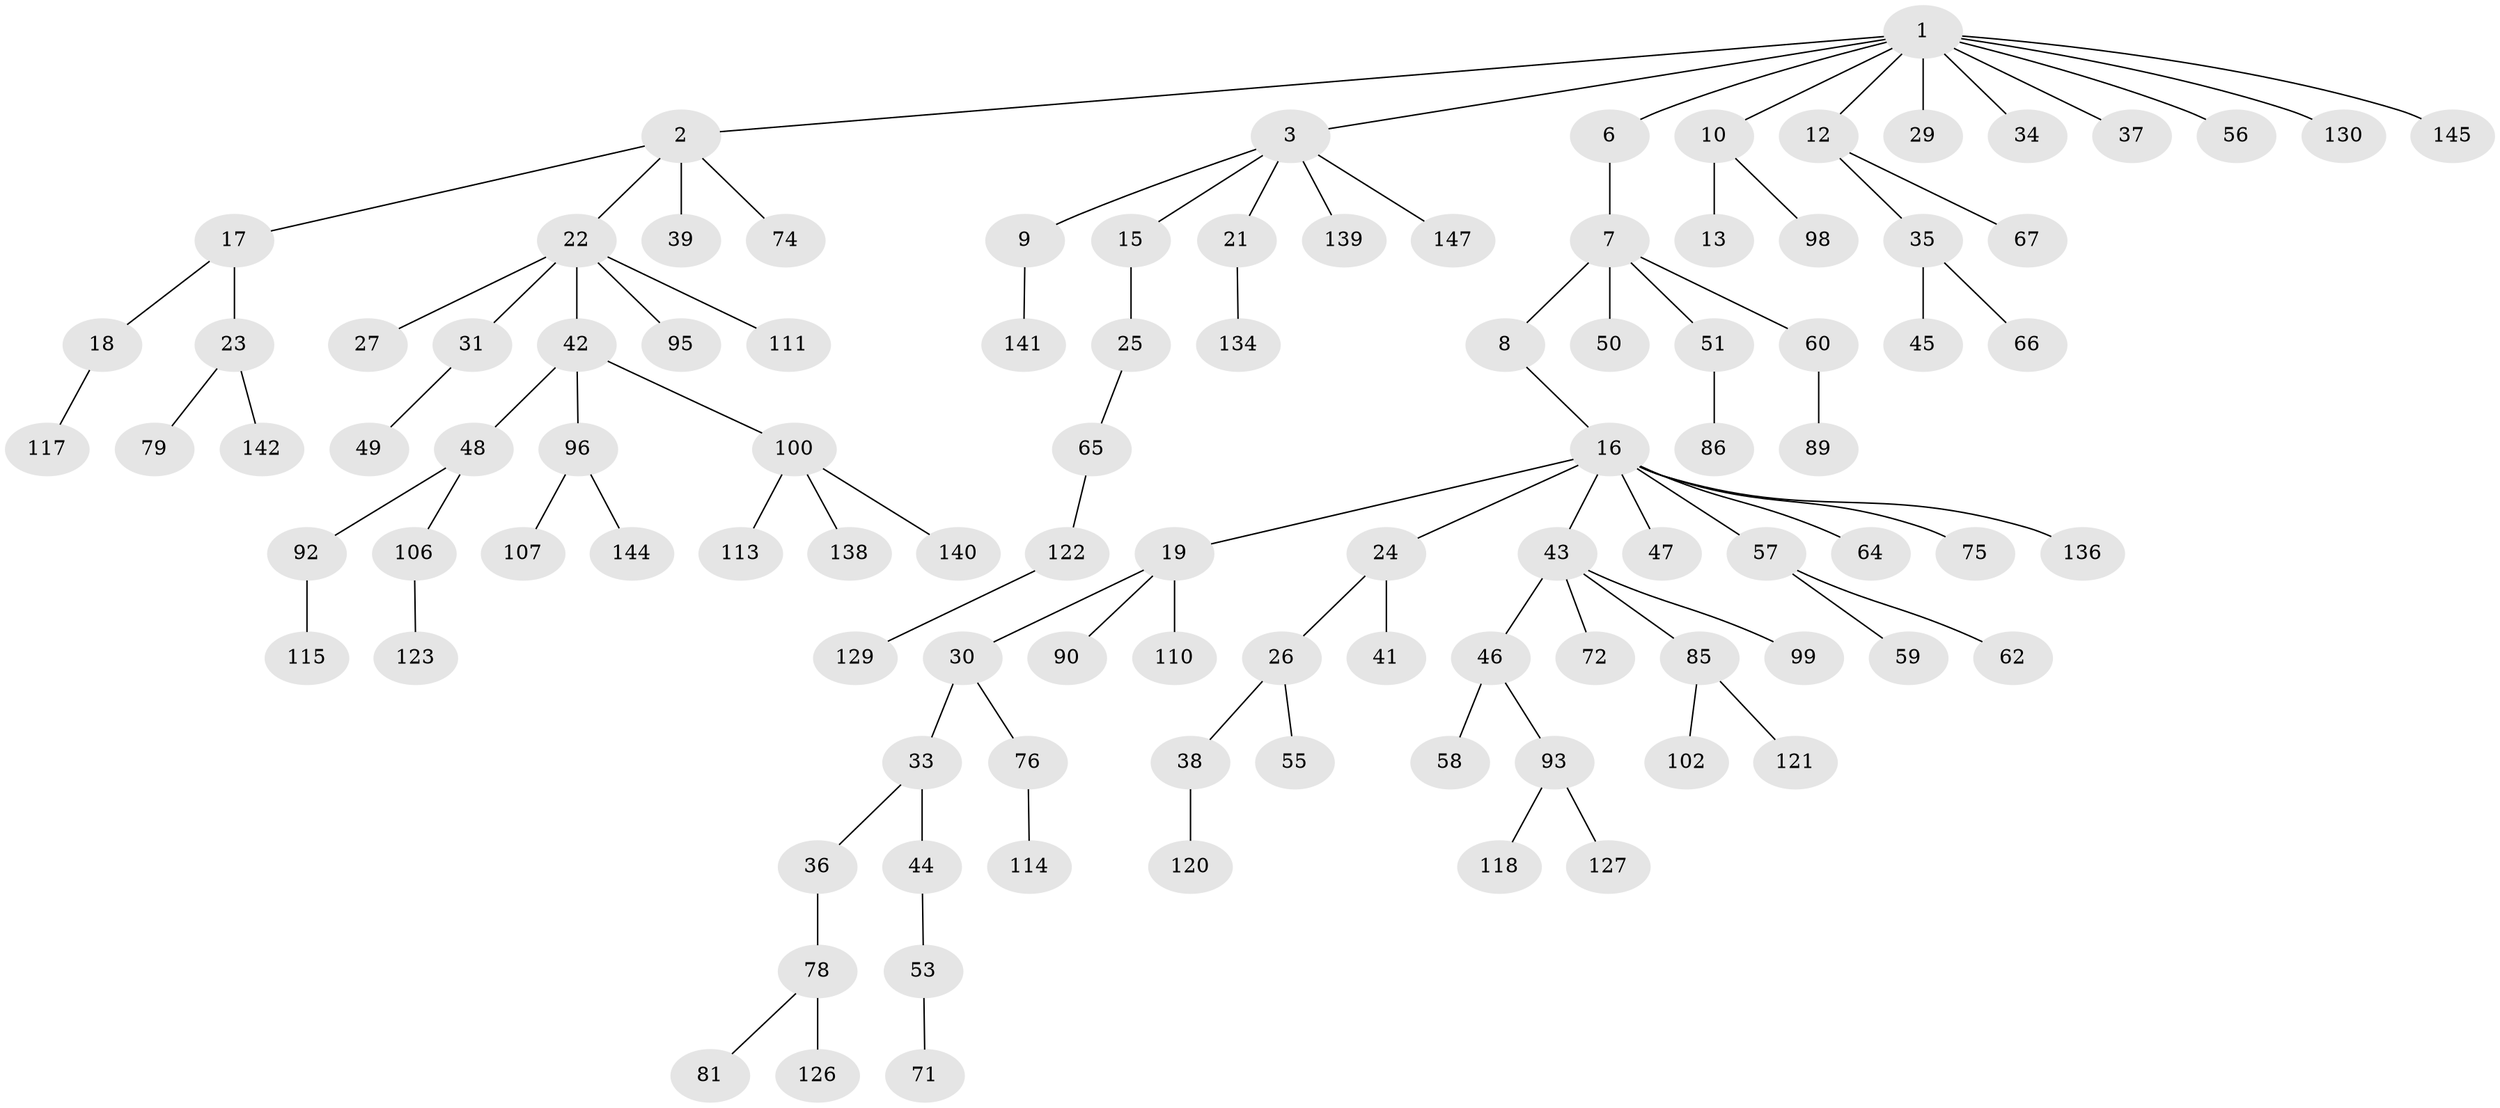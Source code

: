 // Generated by graph-tools (version 1.1) at 2025/52/02/27/25 19:52:13]
// undirected, 102 vertices, 101 edges
graph export_dot {
graph [start="1"]
  node [color=gray90,style=filled];
  1 [super="+4"];
  2 [super="+5"];
  3 [super="+11"];
  6;
  7 [super="+146"];
  8;
  9;
  10 [super="+108"];
  12 [super="+14"];
  13;
  15 [super="+28"];
  16 [super="+20"];
  17;
  18 [super="+133"];
  19 [super="+40"];
  21 [super="+83"];
  22 [super="+70"];
  23 [super="+63"];
  24 [super="+109"];
  25 [super="+73"];
  26 [super="+32"];
  27 [super="+91"];
  29;
  30 [super="+88"];
  31;
  33;
  34;
  35;
  36 [super="+87"];
  37;
  38 [super="+61"];
  39;
  41;
  42 [super="+80"];
  43 [super="+77"];
  44;
  45;
  46 [super="+69"];
  47 [super="+94"];
  48 [super="+52"];
  49 [super="+97"];
  50 [super="+104"];
  51 [super="+54"];
  53;
  55 [super="+128"];
  56 [super="+135"];
  57;
  58;
  59;
  60;
  62;
  64;
  65 [super="+68"];
  66 [super="+82"];
  67;
  71;
  72 [super="+119"];
  74 [super="+125"];
  75;
  76;
  78 [super="+105"];
  79 [super="+103"];
  81 [super="+84"];
  85 [super="+101"];
  86;
  89;
  90;
  92;
  93 [super="+112"];
  95;
  96 [super="+116"];
  98;
  99;
  100 [super="+124"];
  102;
  106;
  107;
  110;
  111 [super="+143"];
  113;
  114 [super="+132"];
  115;
  117;
  118 [super="+137"];
  120;
  121;
  122;
  123;
  126;
  127 [super="+131"];
  129;
  130;
  134;
  136;
  138;
  139;
  140;
  141;
  142;
  144;
  145;
  147;
  1 -- 2;
  1 -- 3;
  1 -- 6;
  1 -- 29;
  1 -- 56;
  1 -- 145;
  1 -- 34;
  1 -- 130;
  1 -- 37;
  1 -- 10;
  1 -- 12;
  2 -- 17;
  2 -- 74;
  2 -- 22;
  2 -- 39;
  3 -- 9;
  3 -- 21;
  3 -- 139;
  3 -- 147;
  3 -- 15;
  6 -- 7;
  7 -- 8;
  7 -- 50;
  7 -- 51;
  7 -- 60;
  8 -- 16;
  9 -- 141;
  10 -- 13;
  10 -- 98;
  12 -- 35;
  12 -- 67;
  15 -- 25;
  16 -- 19;
  16 -- 24;
  16 -- 43;
  16 -- 47;
  16 -- 75;
  16 -- 136;
  16 -- 57;
  16 -- 64;
  17 -- 18;
  17 -- 23;
  18 -- 117;
  19 -- 30;
  19 -- 90;
  19 -- 110;
  21 -- 134;
  22 -- 27;
  22 -- 31;
  22 -- 42;
  22 -- 95;
  22 -- 111;
  23 -- 79;
  23 -- 142;
  24 -- 26;
  24 -- 41;
  25 -- 65;
  26 -- 38;
  26 -- 55;
  30 -- 33;
  30 -- 76;
  31 -- 49;
  33 -- 36;
  33 -- 44;
  35 -- 45;
  35 -- 66;
  36 -- 78;
  38 -- 120;
  42 -- 48;
  42 -- 96;
  42 -- 100;
  43 -- 46;
  43 -- 72;
  43 -- 85;
  43 -- 99;
  44 -- 53;
  46 -- 58;
  46 -- 93;
  48 -- 106;
  48 -- 92;
  51 -- 86;
  53 -- 71;
  57 -- 59;
  57 -- 62;
  60 -- 89;
  65 -- 122;
  76 -- 114;
  78 -- 81;
  78 -- 126;
  85 -- 102;
  85 -- 121;
  92 -- 115;
  93 -- 118;
  93 -- 127;
  96 -- 107;
  96 -- 144;
  100 -- 113;
  100 -- 140;
  100 -- 138;
  106 -- 123;
  122 -- 129;
}
